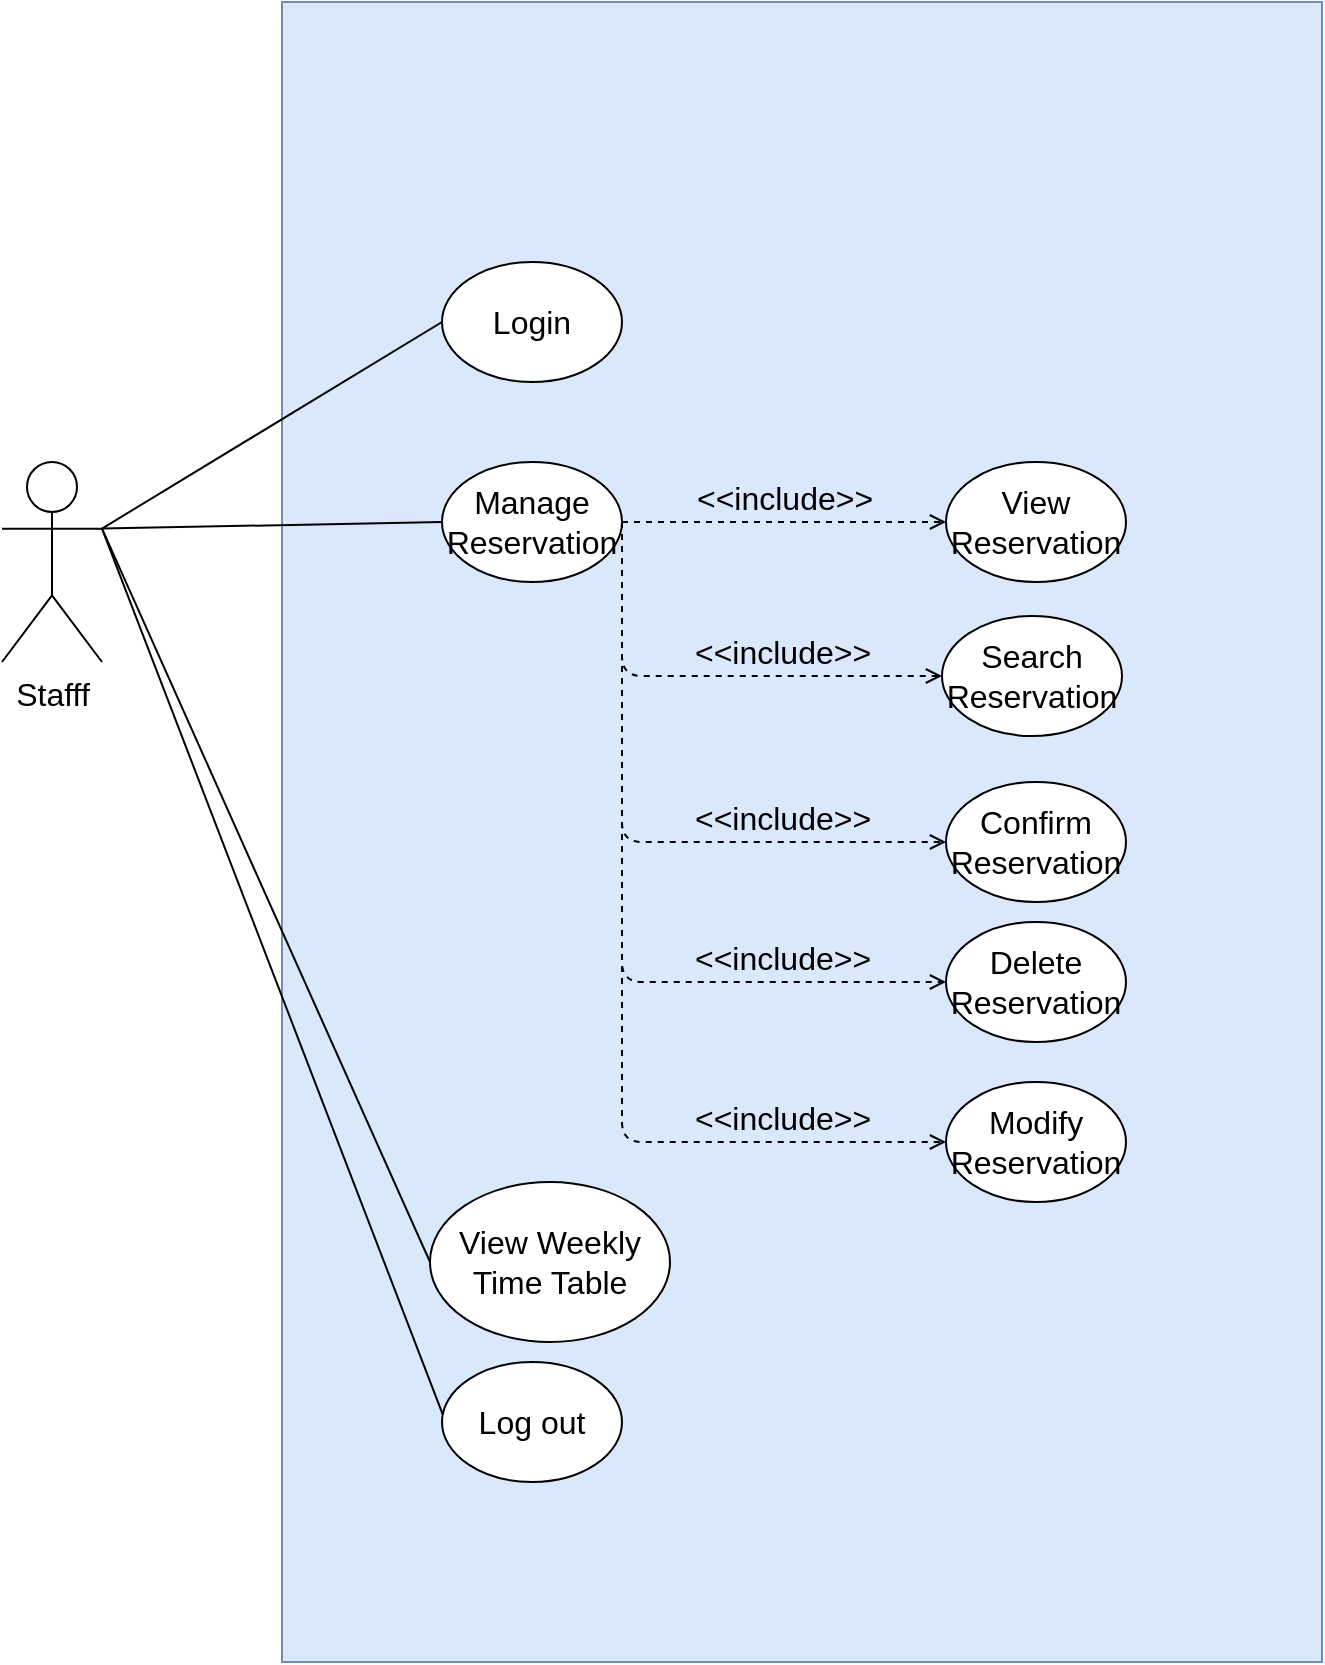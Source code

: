 <mxfile version="14.8.6" type="device"><diagram id="InP47-DVv7n4savF4chQ" name="Page-1"><mxGraphModel dx="2881" dy="1053" grid="1" gridSize="10" guides="1" tooltips="1" connect="1" arrows="1" fold="1" page="1" pageScale="1" pageWidth="850" pageHeight="1100" math="0" shadow="0"><root><mxCell id="0"/><mxCell id="1" parent="0"/><mxCell id="TIZjaOU6f8EBoIazCAn8-34" value="" style="rounded=0;whiteSpace=wrap;html=1;fontSize=15;fillColor=#dae8fc;strokeColor=#6c8ebf;" parent="1" vertex="1"><mxGeometry x="-260" y="150" width="520" height="830" as="geometry"/></mxCell><mxCell id="iS-7oxPyMX17cyORBTJy-155" value="Stafff" style="shape=umlActor;verticalLabelPosition=bottom;verticalAlign=top;html=1;outlineConnect=0;fontSize=16;" vertex="1" parent="1"><mxGeometry x="-400" y="380" width="50" height="100" as="geometry"/></mxCell><mxCell id="iS-7oxPyMX17cyORBTJy-156" value="Login" style="ellipse;whiteSpace=wrap;html=1;fontSize=16;" vertex="1" parent="1"><mxGeometry x="-180" y="280" width="90" height="60" as="geometry"/></mxCell><mxCell id="iS-7oxPyMX17cyORBTJy-157" value="" style="endArrow=none;html=1;entryX=0;entryY=0.5;entryDx=0;entryDy=0;exitX=1;exitY=0.333;exitDx=0;exitDy=0;exitPerimeter=0;fontSize=16;" edge="1" parent="1" source="iS-7oxPyMX17cyORBTJy-155" target="iS-7oxPyMX17cyORBTJy-156"><mxGeometry width="50" height="50" relative="1" as="geometry"><mxPoint x="-590" y="700" as="sourcePoint"/><mxPoint x="-350" y="570" as="targetPoint"/></mxGeometry></mxCell><mxCell id="iS-7oxPyMX17cyORBTJy-158" value="Manage Reservation" style="ellipse;whiteSpace=wrap;html=1;fontSize=16;" vertex="1" parent="1"><mxGeometry x="-180" y="380" width="90" height="60" as="geometry"/></mxCell><mxCell id="iS-7oxPyMX17cyORBTJy-159" value="" style="endArrow=none;html=1;fontSize=16;entryX=0;entryY=0.5;entryDx=0;entryDy=0;exitX=1;exitY=0.333;exitDx=0;exitDy=0;exitPerimeter=0;" edge="1" parent="1" source="iS-7oxPyMX17cyORBTJy-155" target="iS-7oxPyMX17cyORBTJy-158"><mxGeometry width="50" height="50" relative="1" as="geometry"><mxPoint x="-590" y="700" as="sourcePoint"/><mxPoint x="-350" y="600" as="targetPoint"/></mxGeometry></mxCell><mxCell id="iS-7oxPyMX17cyORBTJy-160" value="View Reservation" style="ellipse;whiteSpace=wrap;html=1;fontSize=16;" vertex="1" parent="1"><mxGeometry x="72" y="380" width="90" height="60" as="geometry"/></mxCell><mxCell id="iS-7oxPyMX17cyORBTJy-161" value="Search Reservation" style="ellipse;whiteSpace=wrap;html=1;fontSize=16;" vertex="1" parent="1"><mxGeometry x="70" y="457" width="90" height="60" as="geometry"/></mxCell><mxCell id="iS-7oxPyMX17cyORBTJy-162" value="Confirm Reservation" style="ellipse;whiteSpace=wrap;html=1;fontSize=16;" vertex="1" parent="1"><mxGeometry x="72" y="540" width="90" height="60" as="geometry"/></mxCell><mxCell id="iS-7oxPyMX17cyORBTJy-163" value="Delete Reservation" style="ellipse;whiteSpace=wrap;html=1;fontSize=16;" vertex="1" parent="1"><mxGeometry x="72" y="610" width="90" height="60" as="geometry"/></mxCell><mxCell id="iS-7oxPyMX17cyORBTJy-164" value="Modify Reservation" style="ellipse;whiteSpace=wrap;html=1;fontSize=16;" vertex="1" parent="1"><mxGeometry x="72" y="690" width="90" height="60" as="geometry"/></mxCell><mxCell id="iS-7oxPyMX17cyORBTJy-165" value="&amp;lt;&amp;lt;include&amp;gt;&amp;gt;" style="html=1;verticalAlign=bottom;labelBackgroundColor=none;endArrow=open;endFill=0;dashed=1;fontSize=16;exitX=1;exitY=0.5;exitDx=0;exitDy=0;entryX=0;entryY=0.5;entryDx=0;entryDy=0;" edge="1" parent="1" source="iS-7oxPyMX17cyORBTJy-158" target="iS-7oxPyMX17cyORBTJy-160"><mxGeometry width="160" relative="1" as="geometry"><mxPoint x="-460" y="740" as="sourcePoint"/><mxPoint x="-300" y="740" as="targetPoint"/></mxGeometry></mxCell><mxCell id="iS-7oxPyMX17cyORBTJy-166" value="&amp;lt;&amp;lt;include&amp;gt;&amp;gt;" style="html=1;verticalAlign=bottom;labelBackgroundColor=none;endArrow=open;endFill=0;dashed=1;fontSize=16;exitX=1;exitY=0.5;exitDx=0;exitDy=0;entryX=0;entryY=0.5;entryDx=0;entryDy=0;" edge="1" parent="1" source="iS-7oxPyMX17cyORBTJy-158" target="iS-7oxPyMX17cyORBTJy-161"><mxGeometry x="0.325" width="160" relative="1" as="geometry"><mxPoint x="-120" y="710" as="sourcePoint"/><mxPoint x="10.0" y="510" as="targetPoint"/><Array as="points"><mxPoint x="-90" y="487"/></Array><mxPoint as="offset"/></mxGeometry></mxCell><mxCell id="iS-7oxPyMX17cyORBTJy-167" value="&amp;lt;&amp;lt;include&amp;gt;&amp;gt;" style="html=1;verticalAlign=bottom;labelBackgroundColor=none;endArrow=open;endFill=0;dashed=1;fontSize=16;exitX=1;exitY=0.5;exitDx=0;exitDy=0;entryX=0;entryY=0.5;entryDx=0;entryDy=0;" edge="1" parent="1" source="iS-7oxPyMX17cyORBTJy-158" target="iS-7oxPyMX17cyORBTJy-162"><mxGeometry x="0.491" width="160" relative="1" as="geometry"><mxPoint x="-110" y="720" as="sourcePoint"/><mxPoint x="20.0" y="520" as="targetPoint"/><Array as="points"><mxPoint x="-90" y="570"/></Array><mxPoint as="offset"/></mxGeometry></mxCell><mxCell id="iS-7oxPyMX17cyORBTJy-168" value="&amp;lt;&amp;lt;include&amp;gt;&amp;gt;" style="html=1;verticalAlign=bottom;labelBackgroundColor=none;endArrow=open;endFill=0;dashed=1;fontSize=16;exitX=1;exitY=0.5;exitDx=0;exitDy=0;entryX=0;entryY=0.5;entryDx=0;entryDy=0;" edge="1" parent="1" source="iS-7oxPyMX17cyORBTJy-158" target="iS-7oxPyMX17cyORBTJy-163"><mxGeometry x="0.582" y="-80" width="160" relative="1" as="geometry"><mxPoint x="-120" y="710" as="sourcePoint"/><mxPoint x="10.0" y="650" as="targetPoint"/><Array as="points"><mxPoint x="-90" y="640"/></Array><mxPoint as="offset"/></mxGeometry></mxCell><mxCell id="iS-7oxPyMX17cyORBTJy-169" value="&amp;lt;&amp;lt;include&amp;gt;&amp;gt;" style="html=1;verticalAlign=bottom;labelBackgroundColor=none;endArrow=open;endFill=0;dashed=1;fontSize=16;exitX=1;exitY=0.5;exitDx=0;exitDy=0;entryX=0;entryY=0.5;entryDx=0;entryDy=0;" edge="1" parent="1" source="iS-7oxPyMX17cyORBTJy-158" target="iS-7oxPyMX17cyORBTJy-164"><mxGeometry x="0.652" y="80" width="160" relative="1" as="geometry"><mxPoint x="-110" y="720" as="sourcePoint"/><mxPoint x="20.0" y="660" as="targetPoint"/><Array as="points"><mxPoint x="-90" y="720"/></Array><mxPoint as="offset"/></mxGeometry></mxCell><mxCell id="iS-7oxPyMX17cyORBTJy-170" value="" style="endArrow=none;html=1;fontSize=16;entryX=0;entryY=0.5;entryDx=0;entryDy=0;exitX=1;exitY=0.333;exitDx=0;exitDy=0;exitPerimeter=0;" edge="1" parent="1" source="iS-7oxPyMX17cyORBTJy-155" target="iS-7oxPyMX17cyORBTJy-173"><mxGeometry width="50" height="50" relative="1" as="geometry"><mxPoint x="-590" y="700" as="sourcePoint"/><mxPoint x="-180" y="780" as="targetPoint"/></mxGeometry></mxCell><mxCell id="iS-7oxPyMX17cyORBTJy-171" value="Log out" style="ellipse;whiteSpace=wrap;html=1;fontSize=16;" vertex="1" parent="1"><mxGeometry x="-180" y="830" width="90" height="60" as="geometry"/></mxCell><mxCell id="iS-7oxPyMX17cyORBTJy-172" value="" style="endArrow=none;html=1;fontSize=16;entryX=0.005;entryY=0.44;entryDx=0;entryDy=0;entryPerimeter=0;exitX=1;exitY=0.333;exitDx=0;exitDy=0;exitPerimeter=0;" edge="1" parent="1" source="iS-7oxPyMX17cyORBTJy-155" target="iS-7oxPyMX17cyORBTJy-171"><mxGeometry width="50" height="50" relative="1" as="geometry"><mxPoint x="-590" y="700" as="sourcePoint"/><mxPoint x="-280" y="1110" as="targetPoint"/></mxGeometry></mxCell><mxCell id="iS-7oxPyMX17cyORBTJy-173" value="View Weekly Time Table" style="ellipse;whiteSpace=wrap;html=1;fontSize=16;" vertex="1" parent="1"><mxGeometry x="-186" y="740" width="120" height="80" as="geometry"/></mxCell></root></mxGraphModel></diagram></mxfile>
